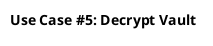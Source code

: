 @startuml uc05
title Use Case #5: Decrypt Vault
hide footbox

'Setup the objects involved here

'Setup persistent objects here

'--- FLOW OF CONTROL STARTS HERE ---
'--- FLOW OF CONTROL ENDS HERE   ---

@enduml

